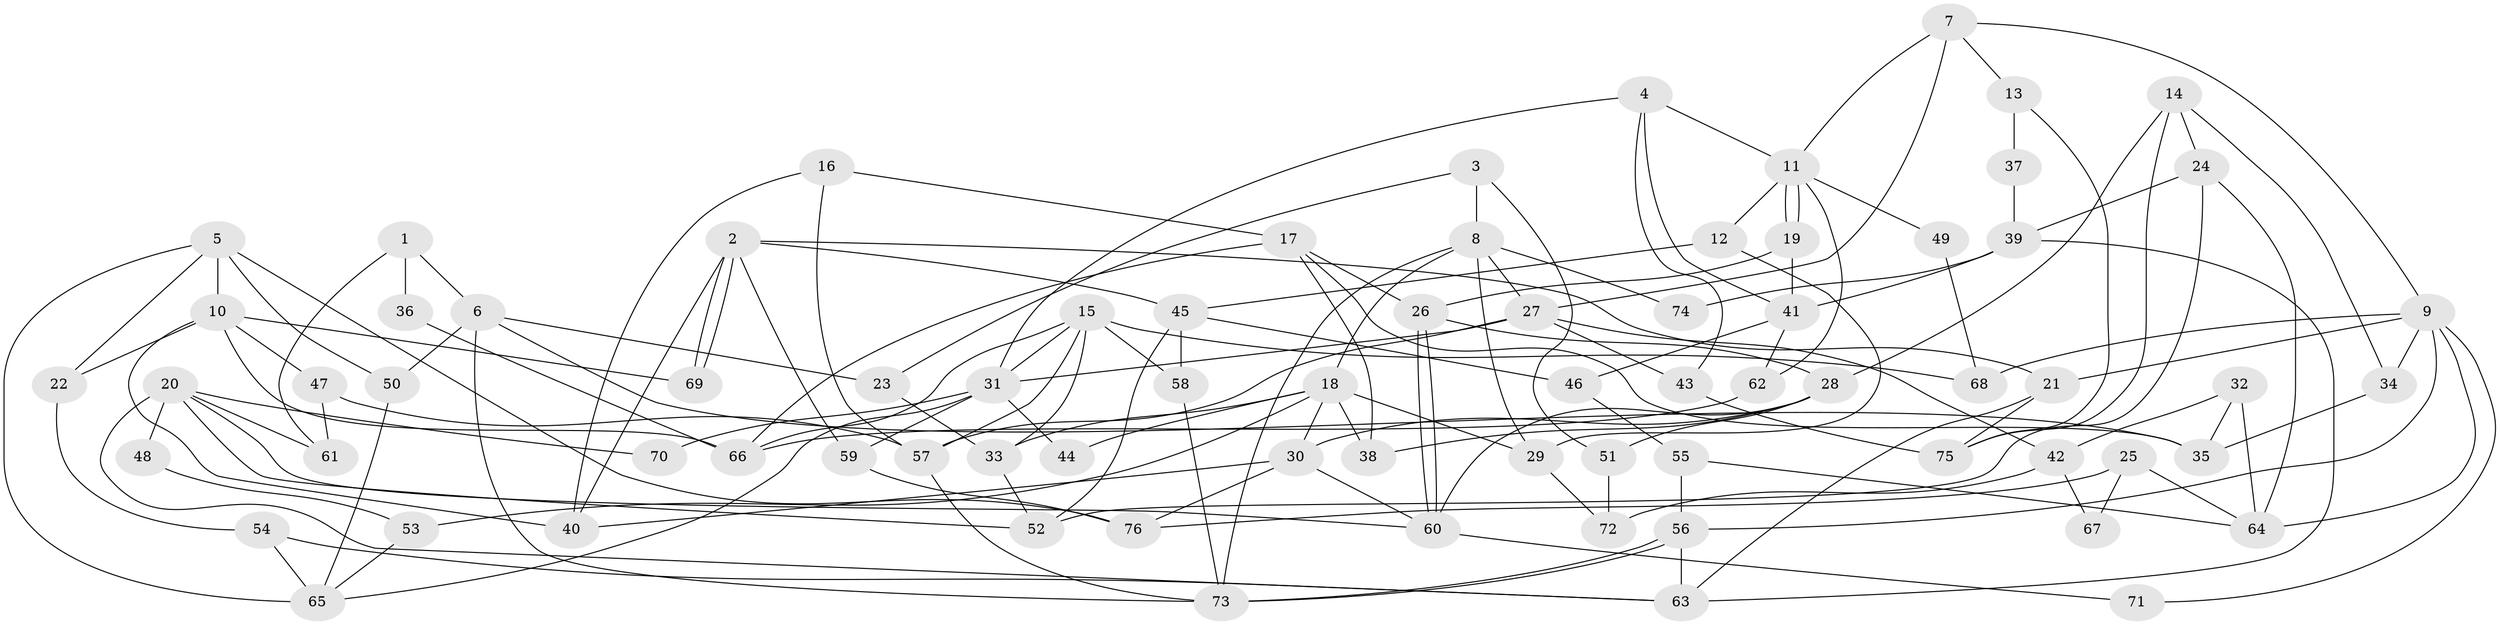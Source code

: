 // coarse degree distribution, {5: 0.20754716981132076, 4: 0.20754716981132076, 3: 0.3018867924528302, 6: 0.07547169811320754, 2: 0.1320754716981132, 12: 0.018867924528301886, 8: 0.03773584905660377, 11: 0.018867924528301886}
// Generated by graph-tools (version 1.1) at 2025/55/03/04/25 21:55:12]
// undirected, 76 vertices, 152 edges
graph export_dot {
graph [start="1"]
  node [color=gray90,style=filled];
  1;
  2;
  3;
  4;
  5;
  6;
  7;
  8;
  9;
  10;
  11;
  12;
  13;
  14;
  15;
  16;
  17;
  18;
  19;
  20;
  21;
  22;
  23;
  24;
  25;
  26;
  27;
  28;
  29;
  30;
  31;
  32;
  33;
  34;
  35;
  36;
  37;
  38;
  39;
  40;
  41;
  42;
  43;
  44;
  45;
  46;
  47;
  48;
  49;
  50;
  51;
  52;
  53;
  54;
  55;
  56;
  57;
  58;
  59;
  60;
  61;
  62;
  63;
  64;
  65;
  66;
  67;
  68;
  69;
  70;
  71;
  72;
  73;
  74;
  75;
  76;
  1 -- 61;
  1 -- 6;
  1 -- 36;
  2 -- 45;
  2 -- 69;
  2 -- 69;
  2 -- 21;
  2 -- 40;
  2 -- 59;
  3 -- 8;
  3 -- 23;
  3 -- 51;
  4 -- 31;
  4 -- 41;
  4 -- 11;
  4 -- 43;
  5 -- 76;
  5 -- 10;
  5 -- 22;
  5 -- 50;
  5 -- 65;
  6 -- 73;
  6 -- 50;
  6 -- 23;
  6 -- 35;
  7 -- 9;
  7 -- 11;
  7 -- 13;
  7 -- 27;
  8 -- 27;
  8 -- 29;
  8 -- 18;
  8 -- 73;
  8 -- 74;
  9 -- 34;
  9 -- 21;
  9 -- 56;
  9 -- 64;
  9 -- 68;
  9 -- 71;
  10 -- 22;
  10 -- 40;
  10 -- 47;
  10 -- 66;
  10 -- 69;
  11 -- 19;
  11 -- 19;
  11 -- 12;
  11 -- 49;
  11 -- 62;
  12 -- 45;
  12 -- 29;
  13 -- 75;
  13 -- 37;
  14 -- 75;
  14 -- 28;
  14 -- 24;
  14 -- 34;
  15 -- 57;
  15 -- 66;
  15 -- 31;
  15 -- 33;
  15 -- 58;
  15 -- 68;
  16 -- 17;
  16 -- 57;
  16 -- 40;
  17 -- 66;
  17 -- 26;
  17 -- 35;
  17 -- 38;
  18 -- 38;
  18 -- 29;
  18 -- 30;
  18 -- 33;
  18 -- 44;
  18 -- 53;
  19 -- 26;
  19 -- 41;
  20 -- 60;
  20 -- 52;
  20 -- 48;
  20 -- 61;
  20 -- 63;
  20 -- 70;
  21 -- 63;
  21 -- 75;
  22 -- 54;
  23 -- 33;
  24 -- 64;
  24 -- 39;
  24 -- 52;
  25 -- 64;
  25 -- 76;
  25 -- 67;
  26 -- 60;
  26 -- 60;
  26 -- 28;
  27 -- 42;
  27 -- 31;
  27 -- 43;
  27 -- 57;
  28 -- 60;
  28 -- 30;
  28 -- 38;
  28 -- 51;
  29 -- 72;
  30 -- 40;
  30 -- 60;
  30 -- 76;
  31 -- 44;
  31 -- 59;
  31 -- 65;
  31 -- 70;
  32 -- 64;
  32 -- 35;
  32 -- 42;
  33 -- 52;
  34 -- 35;
  36 -- 66;
  37 -- 39;
  39 -- 63;
  39 -- 41;
  39 -- 74;
  41 -- 46;
  41 -- 62;
  42 -- 72;
  42 -- 67;
  43 -- 75;
  45 -- 58;
  45 -- 52;
  45 -- 46;
  46 -- 55;
  47 -- 57;
  47 -- 61;
  48 -- 53;
  49 -- 68;
  50 -- 65;
  51 -- 72;
  53 -- 65;
  54 -- 63;
  54 -- 65;
  55 -- 56;
  55 -- 64;
  56 -- 73;
  56 -- 73;
  56 -- 63;
  57 -- 73;
  58 -- 73;
  59 -- 76;
  60 -- 71;
  62 -- 66;
}
